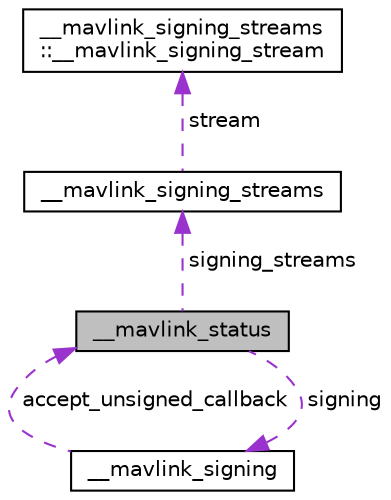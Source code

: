 digraph "__mavlink_status"
{
  edge [fontname="Helvetica",fontsize="10",labelfontname="Helvetica",labelfontsize="10"];
  node [fontname="Helvetica",fontsize="10",shape=record];
  Node1 [label="__mavlink_status",height=0.2,width=0.4,color="black", fillcolor="grey75", style="filled", fontcolor="black"];
  Node2 -> Node1 [dir="back",color="darkorchid3",fontsize="10",style="dashed",label=" signing" ,fontname="Helvetica"];
  Node2 [label="__mavlink_signing",height=0.2,width=0.4,color="black", fillcolor="white", style="filled",URL="$struct____mavlink__signing.html"];
  Node1 -> Node2 [dir="back",color="darkorchid3",fontsize="10",style="dashed",label=" accept_unsigned_callback" ,fontname="Helvetica"];
  Node3 -> Node1 [dir="back",color="darkorchid3",fontsize="10",style="dashed",label=" signing_streams" ,fontname="Helvetica"];
  Node3 [label="__mavlink_signing_streams",height=0.2,width=0.4,color="black", fillcolor="white", style="filled",URL="$struct____mavlink__signing__streams.html"];
  Node4 -> Node3 [dir="back",color="darkorchid3",fontsize="10",style="dashed",label=" stream" ,fontname="Helvetica"];
  Node4 [label="__mavlink_signing_streams\l::__mavlink_signing_stream",height=0.2,width=0.4,color="black", fillcolor="white", style="filled",URL="$struct____mavlink__signing__streams_1_1____mavlink__signing__stream.html"];
}
